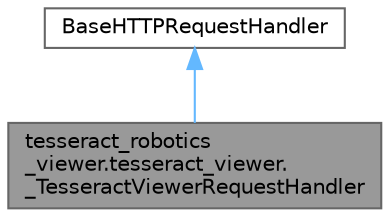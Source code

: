 digraph "tesseract_robotics_viewer.tesseract_viewer._TesseractViewerRequestHandler"
{
 // LATEX_PDF_SIZE
  bgcolor="transparent";
  edge [fontname=Helvetica,fontsize=10,labelfontname=Helvetica,labelfontsize=10];
  node [fontname=Helvetica,fontsize=10,shape=box,height=0.2,width=0.4];
  Node1 [label="tesseract_robotics\l_viewer.tesseract_viewer.\l_TesseractViewerRequestHandler",height=0.2,width=0.4,color="gray40", fillcolor="grey60", style="filled", fontcolor="black",tooltip=" "];
  Node2 -> Node1 [dir="back",color="steelblue1",style="solid"];
  Node2 [label="BaseHTTPRequestHandler",height=0.2,width=0.4,color="gray40", fillcolor="white", style="filled",tooltip=" "];
}
